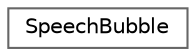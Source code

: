 digraph "Graphical Class Hierarchy"
{
 // LATEX_PDF_SIZE
  bgcolor="transparent";
  edge [fontname=Helvetica,fontsize=10,labelfontname=Helvetica,labelfontsize=10];
  node [fontname=Helvetica,fontsize=10,shape=box,height=0.2,width=0.4];
  rankdir="LR";
  Node0 [label="SpeechBubble",height=0.2,width=0.4,color="grey40", fillcolor="white", style="filled",URL="$db/d1f/struct_speech_bubble.html",tooltip=" "];
}
